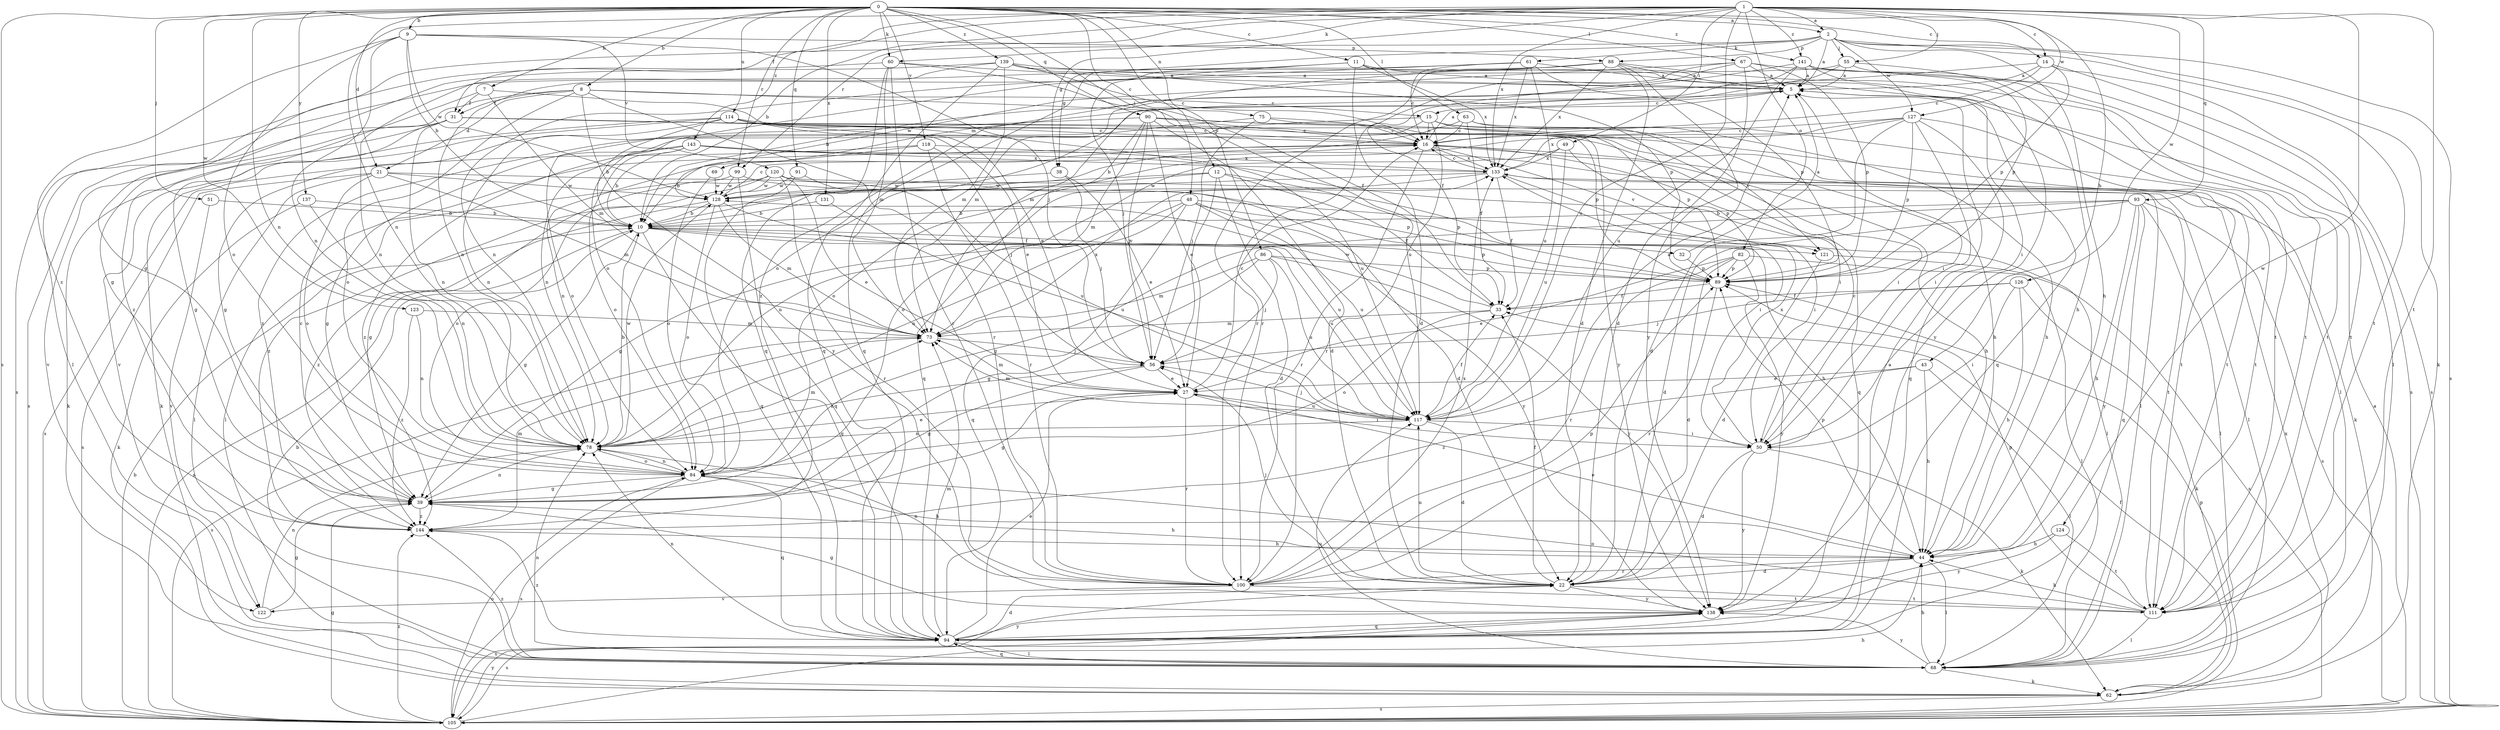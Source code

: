 strict digraph  {
0;
1;
2;
5;
7;
8;
9;
10;
11;
12;
14;
15;
16;
21;
22;
27;
31;
32;
33;
38;
39;
43;
44;
48;
49;
50;
51;
55;
56;
60;
61;
62;
63;
67;
68;
69;
73;
75;
78;
82;
84;
86;
88;
89;
90;
91;
93;
94;
99;
100;
105;
111;
114;
117;
118;
120;
121;
122;
123;
124;
126;
127;
128;
131;
133;
137;
138;
139;
141;
143;
144;
0 -> 2  [label=a];
0 -> 7  [label=b];
0 -> 8  [label=b];
0 -> 9  [label=b];
0 -> 11  [label=c];
0 -> 12  [label=c];
0 -> 14  [label=c];
0 -> 21  [label=d];
0 -> 43  [label=h];
0 -> 48  [label=i];
0 -> 51  [label=j];
0 -> 60  [label=k];
0 -> 63  [label=l];
0 -> 67  [label=l];
0 -> 75  [label=n];
0 -> 78  [label=n];
0 -> 86  [label=p];
0 -> 90  [label=q];
0 -> 91  [label=q];
0 -> 99  [label=r];
0 -> 105  [label=s];
0 -> 114  [label=u];
0 -> 118  [label=v];
0 -> 123  [label=w];
0 -> 131  [label=x];
0 -> 137  [label=y];
0 -> 139  [label=z];
0 -> 141  [label=z];
1 -> 2  [label=a];
1 -> 10  [label=b];
1 -> 14  [label=c];
1 -> 31  [label=f];
1 -> 38  [label=g];
1 -> 49  [label=i];
1 -> 55  [label=j];
1 -> 60  [label=k];
1 -> 78  [label=n];
1 -> 82  [label=o];
1 -> 93  [label=q];
1 -> 99  [label=r];
1 -> 111  [label=t];
1 -> 117  [label=u];
1 -> 124  [label=w];
1 -> 126  [label=w];
1 -> 127  [label=w];
1 -> 133  [label=x];
1 -> 141  [label=z];
1 -> 143  [label=z];
2 -> 5  [label=a];
2 -> 38  [label=g];
2 -> 39  [label=g];
2 -> 44  [label=h];
2 -> 55  [label=j];
2 -> 61  [label=k];
2 -> 62  [label=k];
2 -> 88  [label=p];
2 -> 105  [label=s];
2 -> 111  [label=t];
2 -> 127  [label=w];
5 -> 15  [label=c];
5 -> 50  [label=i];
5 -> 69  [label=m];
5 -> 94  [label=q];
7 -> 27  [label=e];
7 -> 31  [label=f];
7 -> 73  [label=m];
7 -> 144  [label=z];
8 -> 15  [label=c];
8 -> 21  [label=d];
8 -> 31  [label=f];
8 -> 84  [label=o];
8 -> 100  [label=r];
8 -> 105  [label=s];
8 -> 117  [label=u];
8 -> 138  [label=y];
9 -> 10  [label=b];
9 -> 56  [label=j];
9 -> 78  [label=n];
9 -> 84  [label=o];
9 -> 88  [label=p];
9 -> 120  [label=v];
9 -> 128  [label=w];
9 -> 144  [label=z];
10 -> 32  [label=f];
10 -> 39  [label=g];
10 -> 89  [label=p];
10 -> 94  [label=q];
10 -> 105  [label=s];
10 -> 117  [label=u];
10 -> 121  [label=v];
11 -> 5  [label=a];
11 -> 22  [label=d];
11 -> 56  [label=j];
11 -> 94  [label=q];
11 -> 111  [label=t];
11 -> 133  [label=x];
12 -> 22  [label=d];
12 -> 33  [label=f];
12 -> 56  [label=j];
12 -> 89  [label=p];
12 -> 128  [label=w];
12 -> 144  [label=z];
14 -> 5  [label=a];
14 -> 10  [label=b];
14 -> 16  [label=c];
14 -> 89  [label=p];
14 -> 105  [label=s];
14 -> 111  [label=t];
15 -> 16  [label=c];
15 -> 44  [label=h];
15 -> 78  [label=n];
15 -> 89  [label=p];
15 -> 100  [label=r];
15 -> 121  [label=v];
15 -> 144  [label=z];
16 -> 5  [label=a];
16 -> 44  [label=h];
16 -> 68  [label=l];
16 -> 78  [label=n];
16 -> 100  [label=r];
16 -> 121  [label=v];
16 -> 133  [label=x];
21 -> 68  [label=l];
21 -> 73  [label=m];
21 -> 84  [label=o];
21 -> 89  [label=p];
21 -> 105  [label=s];
21 -> 128  [label=w];
22 -> 33  [label=f];
22 -> 56  [label=j];
22 -> 105  [label=s];
22 -> 111  [label=t];
22 -> 117  [label=u];
22 -> 138  [label=y];
27 -> 16  [label=c];
27 -> 39  [label=g];
27 -> 50  [label=i];
27 -> 73  [label=m];
27 -> 100  [label=r];
27 -> 117  [label=u];
31 -> 16  [label=c];
31 -> 39  [label=g];
31 -> 50  [label=i];
31 -> 62  [label=k];
31 -> 78  [label=n];
31 -> 111  [label=t];
31 -> 122  [label=v];
32 -> 5  [label=a];
32 -> 89  [label=p];
33 -> 73  [label=m];
33 -> 84  [label=o];
33 -> 128  [label=w];
38 -> 27  [label=e];
38 -> 56  [label=j];
38 -> 128  [label=w];
39 -> 16  [label=c];
39 -> 44  [label=h];
39 -> 78  [label=n];
39 -> 144  [label=z];
43 -> 27  [label=e];
43 -> 44  [label=h];
43 -> 68  [label=l];
43 -> 144  [label=z];
44 -> 22  [label=d];
44 -> 27  [label=e];
44 -> 68  [label=l];
44 -> 89  [label=p];
44 -> 100  [label=r];
48 -> 10  [label=b];
48 -> 39  [label=g];
48 -> 44  [label=h];
48 -> 68  [label=l];
48 -> 78  [label=n];
48 -> 94  [label=q];
48 -> 117  [label=u];
48 -> 138  [label=y];
49 -> 84  [label=o];
49 -> 89  [label=p];
49 -> 117  [label=u];
49 -> 133  [label=x];
50 -> 16  [label=c];
50 -> 22  [label=d];
50 -> 62  [label=k];
50 -> 133  [label=x];
50 -> 138  [label=y];
51 -> 10  [label=b];
51 -> 122  [label=v];
55 -> 5  [label=a];
55 -> 44  [label=h];
55 -> 78  [label=n];
55 -> 84  [label=o];
55 -> 89  [label=p];
56 -> 27  [label=e];
56 -> 39  [label=g];
56 -> 78  [label=n];
60 -> 5  [label=a];
60 -> 33  [label=f];
60 -> 68  [label=l];
60 -> 73  [label=m];
60 -> 94  [label=q];
60 -> 100  [label=r];
61 -> 5  [label=a];
61 -> 16  [label=c];
61 -> 78  [label=n];
61 -> 84  [label=o];
61 -> 89  [label=p];
61 -> 117  [label=u];
61 -> 133  [label=x];
62 -> 33  [label=f];
62 -> 105  [label=s];
62 -> 133  [label=x];
63 -> 10  [label=b];
63 -> 16  [label=c];
63 -> 33  [label=f];
63 -> 44  [label=h];
63 -> 68  [label=l];
67 -> 5  [label=a];
67 -> 22  [label=d];
67 -> 33  [label=f];
67 -> 89  [label=p];
67 -> 100  [label=r];
67 -> 111  [label=t];
67 -> 128  [label=w];
68 -> 10  [label=b];
68 -> 44  [label=h];
68 -> 62  [label=k];
68 -> 78  [label=n];
68 -> 94  [label=q];
68 -> 117  [label=u];
68 -> 138  [label=y];
68 -> 144  [label=z];
69 -> 84  [label=o];
69 -> 128  [label=w];
73 -> 56  [label=j];
73 -> 105  [label=s];
73 -> 133  [label=x];
75 -> 16  [label=c];
75 -> 56  [label=j];
75 -> 84  [label=o];
75 -> 138  [label=y];
78 -> 10  [label=b];
78 -> 27  [label=e];
78 -> 73  [label=m];
78 -> 84  [label=o];
78 -> 128  [label=w];
82 -> 22  [label=d];
82 -> 27  [label=e];
82 -> 89  [label=p];
82 -> 100  [label=r];
82 -> 105  [label=s];
82 -> 138  [label=y];
84 -> 39  [label=g];
84 -> 44  [label=h];
84 -> 78  [label=n];
84 -> 94  [label=q];
84 -> 105  [label=s];
86 -> 39  [label=g];
86 -> 56  [label=j];
86 -> 73  [label=m];
86 -> 89  [label=p];
86 -> 117  [label=u];
86 -> 138  [label=y];
88 -> 5  [label=a];
88 -> 22  [label=d];
88 -> 73  [label=m];
88 -> 100  [label=r];
88 -> 105  [label=s];
88 -> 111  [label=t];
88 -> 133  [label=x];
88 -> 138  [label=y];
89 -> 33  [label=f];
89 -> 100  [label=r];
90 -> 16  [label=c];
90 -> 22  [label=d];
90 -> 27  [label=e];
90 -> 50  [label=i];
90 -> 56  [label=j];
90 -> 73  [label=m];
90 -> 78  [label=n];
90 -> 89  [label=p];
90 -> 94  [label=q];
91 -> 94  [label=q];
91 -> 117  [label=u];
91 -> 128  [label=w];
93 -> 10  [label=b];
93 -> 22  [label=d];
93 -> 39  [label=g];
93 -> 44  [label=h];
93 -> 68  [label=l];
93 -> 94  [label=q];
93 -> 105  [label=s];
93 -> 138  [label=y];
94 -> 5  [label=a];
94 -> 22  [label=d];
94 -> 27  [label=e];
94 -> 68  [label=l];
94 -> 73  [label=m];
94 -> 78  [label=n];
94 -> 138  [label=y];
94 -> 144  [label=z];
99 -> 22  [label=d];
99 -> 39  [label=g];
99 -> 94  [label=q];
99 -> 128  [label=w];
100 -> 78  [label=n];
100 -> 89  [label=p];
100 -> 111  [label=t];
100 -> 122  [label=v];
100 -> 133  [label=x];
105 -> 5  [label=a];
105 -> 10  [label=b];
105 -> 39  [label=g];
105 -> 44  [label=h];
105 -> 84  [label=o];
105 -> 89  [label=p];
105 -> 138  [label=y];
105 -> 144  [label=z];
111 -> 44  [label=h];
111 -> 68  [label=l];
111 -> 84  [label=o];
111 -> 89  [label=p];
114 -> 10  [label=b];
114 -> 16  [label=c];
114 -> 27  [label=e];
114 -> 39  [label=g];
114 -> 62  [label=k];
114 -> 111  [label=t];
114 -> 117  [label=u];
114 -> 122  [label=v];
117 -> 5  [label=a];
117 -> 22  [label=d];
117 -> 33  [label=f];
117 -> 50  [label=i];
117 -> 56  [label=j];
117 -> 73  [label=m];
117 -> 78  [label=n];
118 -> 10  [label=b];
118 -> 56  [label=j];
118 -> 100  [label=r];
118 -> 105  [label=s];
118 -> 133  [label=x];
120 -> 27  [label=e];
120 -> 50  [label=i];
120 -> 68  [label=l];
120 -> 84  [label=o];
120 -> 100  [label=r];
120 -> 111  [label=t];
120 -> 128  [label=w];
121 -> 22  [label=d];
121 -> 68  [label=l];
122 -> 39  [label=g];
122 -> 78  [label=n];
123 -> 73  [label=m];
123 -> 78  [label=n];
123 -> 144  [label=z];
124 -> 44  [label=h];
124 -> 111  [label=t];
124 -> 138  [label=y];
126 -> 33  [label=f];
126 -> 44  [label=h];
126 -> 50  [label=i];
126 -> 56  [label=j];
126 -> 62  [label=k];
127 -> 16  [label=c];
127 -> 22  [label=d];
127 -> 50  [label=i];
127 -> 84  [label=o];
127 -> 89  [label=p];
127 -> 94  [label=q];
127 -> 111  [label=t];
127 -> 133  [label=x];
128 -> 10  [label=b];
128 -> 16  [label=c];
128 -> 73  [label=m];
128 -> 84  [label=o];
128 -> 117  [label=u];
128 -> 144  [label=z];
131 -> 10  [label=b];
131 -> 117  [label=u];
133 -> 16  [label=c];
133 -> 33  [label=f];
133 -> 50  [label=i];
133 -> 68  [label=l];
133 -> 78  [label=n];
133 -> 128  [label=w];
137 -> 10  [label=b];
137 -> 62  [label=k];
137 -> 78  [label=n];
138 -> 39  [label=g];
138 -> 94  [label=q];
138 -> 105  [label=s];
139 -> 5  [label=a];
139 -> 16  [label=c];
139 -> 39  [label=g];
139 -> 50  [label=i];
139 -> 73  [label=m];
139 -> 78  [label=n];
139 -> 89  [label=p];
139 -> 94  [label=q];
141 -> 5  [label=a];
141 -> 68  [label=l];
141 -> 73  [label=m];
141 -> 105  [label=s];
141 -> 117  [label=u];
141 -> 138  [label=y];
141 -> 144  [label=z];
143 -> 10  [label=b];
143 -> 39  [label=g];
143 -> 62  [label=k];
143 -> 84  [label=o];
143 -> 94  [label=q];
143 -> 133  [label=x];
143 -> 144  [label=z];
144 -> 44  [label=h];
144 -> 73  [label=m];
}
